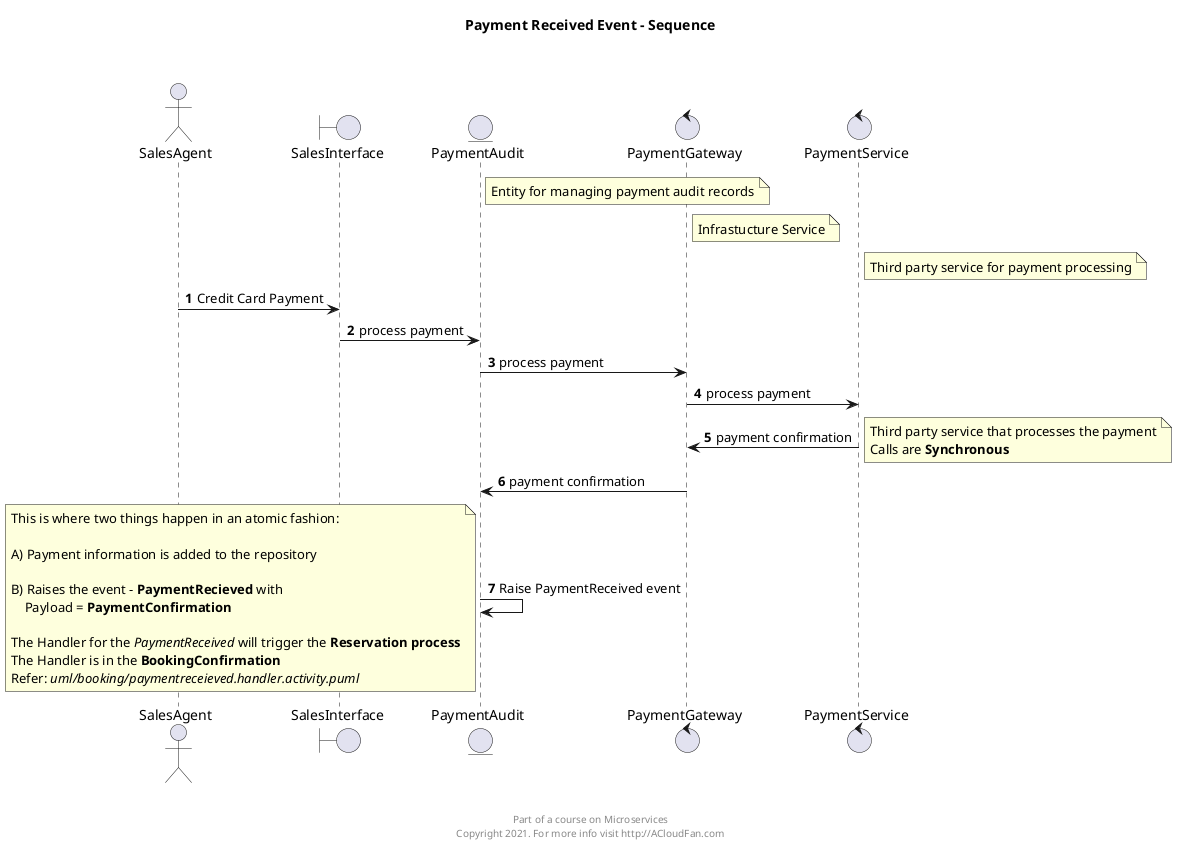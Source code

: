 
@startuml

actor SalesAgent
boundary  SalesInterface
entity  PaymentAudit
note right of PaymentAudit
    Entity for managing payment audit records
end note

control PaymentGateway
note right PaymentGateway
    Infrastucture Service
end note

control PaymentService
note right PaymentService
    Third party service for payment processing
end note

autonumber
SalesAgent -> SalesInterface : Credit Card Payment
SalesInterface -> PaymentAudit: process payment
PaymentAudit -> PaymentGateway : process payment
PaymentGateway -> PaymentService : process payment
PaymentService -> PaymentGateway  : payment confirmation
note right
    Third party service that processes the payment
    Calls are <b>Synchronous</b>
end note

PaymentGateway -> PaymentAudit : payment confirmation

PaymentAudit -> PaymentAudit : Raise PaymentReceived event
note left
    This is where two things happen in an atomic fashion:

    A) Payment information is added to the repository

    B) Raises the event - <b>PaymentRecieved</b> with
        Payload = <b>PaymentConfirmation</b>

    The Handler for the <i>PaymentReceived</i> will trigger the <b>Reservation process</b>
    The Handler is in the <b>BookingConfirmation</b>
    Refer: <i>uml/booking/paymentreceieved.handler.activity.puml</i>
end note


title  Payment Received Event - Sequence\n\n
footer \n\n Part of a course on Microservices \n Copyright 2021. For more info visit http://ACloudFan.com \n

@enduml
